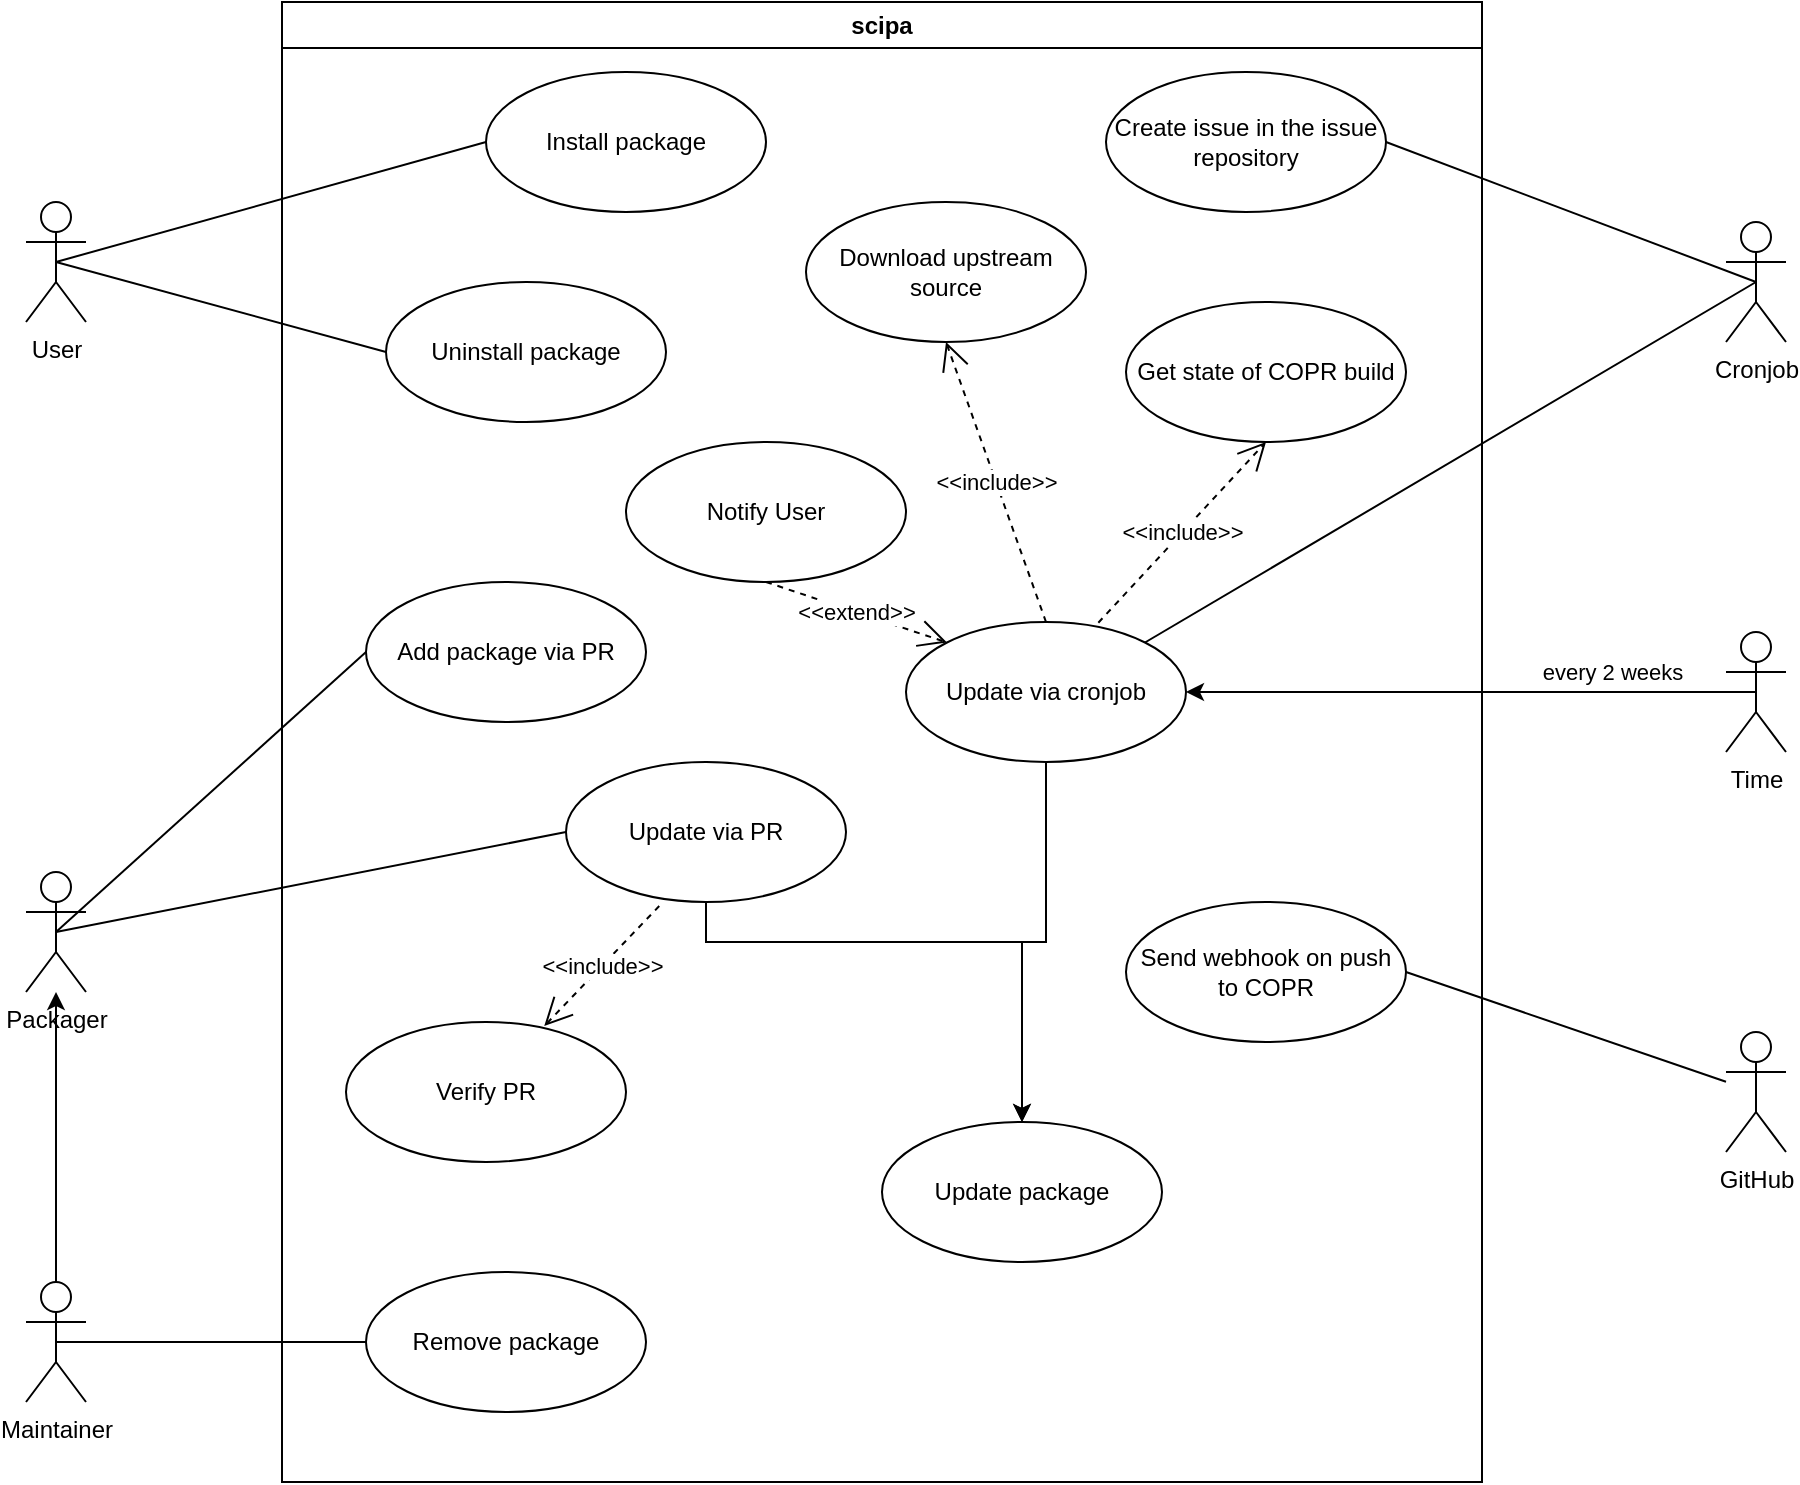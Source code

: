 <mxfile version="20.6.0" type="device"><diagram id="HmnamSy74lbGbZmnwSDK" name="Page-1"><mxGraphModel dx="1185" dy="683" grid="1" gridSize="10" guides="1" tooltips="1" connect="1" arrows="1" fold="1" page="1" pageScale="1.5" pageWidth="850" pageHeight="1100" math="0" shadow="0"><root><mxCell id="0"/><mxCell id="1" parent="0"/><mxCell id="mJGvlccXL0QJ9MeX4xHJ-4" value="scipa" style="swimlane;whiteSpace=wrap;html=1;" vertex="1" parent="1"><mxGeometry x="338" y="360" width="600" height="740" as="geometry"/></mxCell><mxCell id="mJGvlccXL0QJ9MeX4xHJ-7" value="Install package" style="ellipse;whiteSpace=wrap;html=1;" vertex="1" parent="mJGvlccXL0QJ9MeX4xHJ-4"><mxGeometry x="102" y="35" width="140" height="70" as="geometry"/></mxCell><mxCell id="mJGvlccXL0QJ9MeX4xHJ-8" value="Add package via PR" style="ellipse;whiteSpace=wrap;html=1;" vertex="1" parent="mJGvlccXL0QJ9MeX4xHJ-4"><mxGeometry x="42" y="290" width="140" height="70" as="geometry"/></mxCell><mxCell id="mJGvlccXL0QJ9MeX4xHJ-9" value="Uninstall package" style="ellipse;whiteSpace=wrap;html=1;" vertex="1" parent="mJGvlccXL0QJ9MeX4xHJ-4"><mxGeometry x="52" y="140" width="140" height="70" as="geometry"/></mxCell><mxCell id="mJGvlccXL0QJ9MeX4xHJ-10" value="Update package" style="ellipse;whiteSpace=wrap;html=1;" vertex="1" parent="mJGvlccXL0QJ9MeX4xHJ-4"><mxGeometry x="300" y="560" width="140" height="70" as="geometry"/></mxCell><mxCell id="mJGvlccXL0QJ9MeX4xHJ-11" value="Remove package" style="ellipse;whiteSpace=wrap;html=1;" vertex="1" parent="mJGvlccXL0QJ9MeX4xHJ-4"><mxGeometry x="42" y="635" width="140" height="70" as="geometry"/></mxCell><mxCell id="mJGvlccXL0QJ9MeX4xHJ-24" value="Notify User" style="ellipse;whiteSpace=wrap;html=1;" vertex="1" parent="mJGvlccXL0QJ9MeX4xHJ-4"><mxGeometry x="172" y="220" width="140" height="70" as="geometry"/></mxCell><mxCell id="mJGvlccXL0QJ9MeX4xHJ-40" value="Send webhook on push to COPR" style="ellipse;whiteSpace=wrap;html=1;" vertex="1" parent="mJGvlccXL0QJ9MeX4xHJ-4"><mxGeometry x="422" y="450" width="140" height="70" as="geometry"/></mxCell><mxCell id="mJGvlccXL0QJ9MeX4xHJ-72" style="edgeStyle=orthogonalEdgeStyle;rounded=0;orthogonalLoop=1;jettySize=auto;html=1;" edge="1" parent="mJGvlccXL0QJ9MeX4xHJ-4" source="mJGvlccXL0QJ9MeX4xHJ-46" target="mJGvlccXL0QJ9MeX4xHJ-10"><mxGeometry relative="1" as="geometry"><Array as="points"><mxPoint x="212" y="470"/><mxPoint x="370" y="470"/></Array></mxGeometry></mxCell><mxCell id="mJGvlccXL0QJ9MeX4xHJ-46" value="Update via PR" style="ellipse;whiteSpace=wrap;html=1;" vertex="1" parent="mJGvlccXL0QJ9MeX4xHJ-4"><mxGeometry x="142" y="380" width="140" height="70" as="geometry"/></mxCell><mxCell id="mJGvlccXL0QJ9MeX4xHJ-73" style="edgeStyle=orthogonalEdgeStyle;rounded=0;orthogonalLoop=1;jettySize=auto;html=1;" edge="1" parent="mJGvlccXL0QJ9MeX4xHJ-4" source="mJGvlccXL0QJ9MeX4xHJ-47" target="mJGvlccXL0QJ9MeX4xHJ-10"><mxGeometry relative="1" as="geometry"/></mxCell><mxCell id="mJGvlccXL0QJ9MeX4xHJ-47" value="Update via cronjob" style="ellipse;whiteSpace=wrap;html=1;" vertex="1" parent="mJGvlccXL0QJ9MeX4xHJ-4"><mxGeometry x="312" y="310" width="140" height="70" as="geometry"/></mxCell><mxCell id="mJGvlccXL0QJ9MeX4xHJ-59" value="&amp;lt;&amp;lt;extend&amp;gt;&amp;gt;" style="endArrow=open;endSize=12;dashed=1;html=1;rounded=0;exitX=0.5;exitY=1;exitDx=0;exitDy=0;entryX=0;entryY=0;entryDx=0;entryDy=0;" edge="1" parent="mJGvlccXL0QJ9MeX4xHJ-4" source="mJGvlccXL0QJ9MeX4xHJ-24" target="mJGvlccXL0QJ9MeX4xHJ-47"><mxGeometry width="160" relative="1" as="geometry"><mxPoint x="262" y="370" as="sourcePoint"/><mxPoint x="422" y="370" as="targetPoint"/></mxGeometry></mxCell><mxCell id="mJGvlccXL0QJ9MeX4xHJ-61" value="Create issue in the issue repository" style="ellipse;whiteSpace=wrap;html=1;" vertex="1" parent="mJGvlccXL0QJ9MeX4xHJ-4"><mxGeometry x="412" y="35" width="140" height="70" as="geometry"/></mxCell><mxCell id="mJGvlccXL0QJ9MeX4xHJ-62" value="Get state of COPR build" style="ellipse;whiteSpace=wrap;html=1;" vertex="1" parent="mJGvlccXL0QJ9MeX4xHJ-4"><mxGeometry x="422" y="150" width="140" height="70" as="geometry"/></mxCell><mxCell id="mJGvlccXL0QJ9MeX4xHJ-63" value="&amp;lt;&amp;lt;include&amp;gt;&amp;gt;" style="endArrow=open;endSize=12;dashed=1;html=1;rounded=0;exitX=0.687;exitY=0.005;exitDx=0;exitDy=0;entryX=0.5;entryY=1;entryDx=0;entryDy=0;exitPerimeter=0;" edge="1" parent="mJGvlccXL0QJ9MeX4xHJ-4" source="mJGvlccXL0QJ9MeX4xHJ-47" target="mJGvlccXL0QJ9MeX4xHJ-62"><mxGeometry width="160" relative="1" as="geometry"><mxPoint x="222" y="350" as="sourcePoint"/><mxPoint x="382" y="350" as="targetPoint"/></mxGeometry></mxCell><mxCell id="mJGvlccXL0QJ9MeX4xHJ-64" value="Download upstream source" style="ellipse;whiteSpace=wrap;html=1;" vertex="1" parent="mJGvlccXL0QJ9MeX4xHJ-4"><mxGeometry x="262" y="100" width="140" height="70" as="geometry"/></mxCell><mxCell id="mJGvlccXL0QJ9MeX4xHJ-66" value="&amp;lt;&amp;lt;include&amp;gt;&amp;gt;" style="endArrow=open;endSize=12;dashed=1;html=1;rounded=0;entryX=0.5;entryY=1;entryDx=0;entryDy=0;exitX=0.5;exitY=0;exitDx=0;exitDy=0;" edge="1" parent="mJGvlccXL0QJ9MeX4xHJ-4" source="mJGvlccXL0QJ9MeX4xHJ-47" target="mJGvlccXL0QJ9MeX4xHJ-64"><mxGeometry width="160" relative="1" as="geometry"><mxPoint x="222" y="400" as="sourcePoint"/><mxPoint x="382" y="400" as="targetPoint"/></mxGeometry></mxCell><mxCell id="mJGvlccXL0QJ9MeX4xHJ-70" value="Verify PR" style="ellipse;whiteSpace=wrap;html=1;" vertex="1" parent="mJGvlccXL0QJ9MeX4xHJ-4"><mxGeometry x="32" y="510" width="140" height="70" as="geometry"/></mxCell><mxCell id="mJGvlccXL0QJ9MeX4xHJ-71" value="&amp;lt;&amp;lt;include&amp;gt;&amp;gt;" style="endArrow=open;endSize=12;dashed=1;html=1;rounded=0;exitX=0.333;exitY=1.029;exitDx=0;exitDy=0;exitPerimeter=0;entryX=0.708;entryY=0.029;entryDx=0;entryDy=0;entryPerimeter=0;" edge="1" parent="mJGvlccXL0QJ9MeX4xHJ-4" source="mJGvlccXL0QJ9MeX4xHJ-46" target="mJGvlccXL0QJ9MeX4xHJ-70"><mxGeometry width="160" relative="1" as="geometry"><mxPoint x="222" y="430" as="sourcePoint"/><mxPoint x="382" y="430" as="targetPoint"/></mxGeometry></mxCell><mxCell id="mJGvlccXL0QJ9MeX4xHJ-5" value="&lt;div&gt;User&lt;/div&gt;" style="shape=umlActor;verticalLabelPosition=bottom;verticalAlign=top;html=1;" vertex="1" parent="1"><mxGeometry x="210" y="460" width="30" height="60" as="geometry"/></mxCell><mxCell id="mJGvlccXL0QJ9MeX4xHJ-6" value="Packager" style="shape=umlActor;verticalLabelPosition=bottom;verticalAlign=top;html=1;" vertex="1" parent="1"><mxGeometry x="210" y="795" width="30" height="60" as="geometry"/></mxCell><mxCell id="mJGvlccXL0QJ9MeX4xHJ-21" value="&lt;div&gt;Cronjob&lt;/div&gt;" style="shape=umlActor;verticalLabelPosition=bottom;verticalAlign=top;html=1;" vertex="1" parent="1"><mxGeometry x="1060" y="470" width="30" height="60" as="geometry"/></mxCell><mxCell id="mJGvlccXL0QJ9MeX4xHJ-32" value="" style="endArrow=none;html=1;rounded=0;exitX=0.5;exitY=0.5;exitDx=0;exitDy=0;exitPerimeter=0;entryX=0;entryY=0.5;entryDx=0;entryDy=0;" edge="1" parent="1" source="mJGvlccXL0QJ9MeX4xHJ-5" target="mJGvlccXL0QJ9MeX4xHJ-9"><mxGeometry relative="1" as="geometry"><mxPoint x="235" y="540" as="sourcePoint"/><mxPoint x="390" y="494.5" as="targetPoint"/></mxGeometry></mxCell><mxCell id="mJGvlccXL0QJ9MeX4xHJ-31" value="" style="endArrow=none;html=1;rounded=0;exitX=0.5;exitY=0.5;exitDx=0;exitDy=0;exitPerimeter=0;entryX=0;entryY=0.5;entryDx=0;entryDy=0;" edge="1" parent="1" source="mJGvlccXL0QJ9MeX4xHJ-5" target="mJGvlccXL0QJ9MeX4xHJ-7"><mxGeometry relative="1" as="geometry"><mxPoint x="220" y="484.5" as="sourcePoint"/><mxPoint x="380" y="484.5" as="targetPoint"/></mxGeometry></mxCell><mxCell id="mJGvlccXL0QJ9MeX4xHJ-35" value="" style="endArrow=none;html=1;rounded=0;entryX=0.5;entryY=0.5;entryDx=0;entryDy=0;entryPerimeter=0;exitX=0;exitY=0.5;exitDx=0;exitDy=0;" edge="1" parent="1" source="mJGvlccXL0QJ9MeX4xHJ-8" target="mJGvlccXL0QJ9MeX4xHJ-6"><mxGeometry relative="1" as="geometry"><mxPoint x="600" y="730" as="sourcePoint"/><mxPoint x="760" y="730" as="targetPoint"/></mxGeometry></mxCell><mxCell id="mJGvlccXL0QJ9MeX4xHJ-36" value="" style="endArrow=none;html=1;rounded=0;entryX=0.5;entryY=0.5;entryDx=0;entryDy=0;entryPerimeter=0;exitX=0;exitY=0.5;exitDx=0;exitDy=0;" edge="1" parent="1" source="mJGvlccXL0QJ9MeX4xHJ-46" target="mJGvlccXL0QJ9MeX4xHJ-6"><mxGeometry relative="1" as="geometry"><mxPoint x="420" y="740" as="sourcePoint"/><mxPoint x="235" y="835" as="targetPoint"/></mxGeometry></mxCell><mxCell id="mJGvlccXL0QJ9MeX4xHJ-37" value="" style="endArrow=none;html=1;rounded=0;entryX=0.5;entryY=0.5;entryDx=0;entryDy=0;entryPerimeter=0;exitX=0;exitY=0.5;exitDx=0;exitDy=0;" edge="1" parent="1" source="mJGvlccXL0QJ9MeX4xHJ-11" target="mJGvlccXL0QJ9MeX4xHJ-67"><mxGeometry relative="1" as="geometry"><mxPoint x="420" y="855" as="sourcePoint"/><mxPoint x="235" y="835" as="targetPoint"/></mxGeometry></mxCell><mxCell id="mJGvlccXL0QJ9MeX4xHJ-49" style="edgeStyle=orthogonalEdgeStyle;rounded=0;orthogonalLoop=1;jettySize=auto;html=1;exitX=0.5;exitY=0.5;exitDx=0;exitDy=0;exitPerimeter=0;entryX=1;entryY=0.5;entryDx=0;entryDy=0;" edge="1" parent="1" source="mJGvlccXL0QJ9MeX4xHJ-38" target="mJGvlccXL0QJ9MeX4xHJ-47"><mxGeometry relative="1" as="geometry"/></mxCell><mxCell id="mJGvlccXL0QJ9MeX4xHJ-50" value="every 2 weeks" style="edgeLabel;html=1;align=center;verticalAlign=middle;resizable=0;points=[];" vertex="1" connectable="0" parent="mJGvlccXL0QJ9MeX4xHJ-49"><mxGeometry x="-0.592" y="-2" relative="1" as="geometry"><mxPoint x="-14" y="-8" as="offset"/></mxGeometry></mxCell><mxCell id="mJGvlccXL0QJ9MeX4xHJ-38" value="&lt;div&gt;Time&lt;/div&gt;" style="shape=umlActor;verticalLabelPosition=bottom;verticalAlign=top;html=1;" vertex="1" parent="1"><mxGeometry x="1060" y="675" width="30" height="60" as="geometry"/></mxCell><mxCell id="mJGvlccXL0QJ9MeX4xHJ-39" value="&lt;div&gt;GitHub&lt;/div&gt;" style="shape=umlActor;verticalLabelPosition=bottom;verticalAlign=top;html=1;" vertex="1" parent="1"><mxGeometry x="1060" y="875" width="30" height="60" as="geometry"/></mxCell><mxCell id="mJGvlccXL0QJ9MeX4xHJ-41" value="" style="endArrow=none;html=1;rounded=0;entryX=1;entryY=0.5;entryDx=0;entryDy=0;" edge="1" parent="1" source="mJGvlccXL0QJ9MeX4xHJ-39" target="mJGvlccXL0QJ9MeX4xHJ-40"><mxGeometry relative="1" as="geometry"><mxPoint x="420" y="740" as="sourcePoint"/><mxPoint x="235" y="835" as="targetPoint"/></mxGeometry></mxCell><mxCell id="mJGvlccXL0QJ9MeX4xHJ-51" value="" style="endArrow=none;html=1;rounded=0;entryX=1;entryY=0;entryDx=0;entryDy=0;exitX=0.5;exitY=0.5;exitDx=0;exitDy=0;exitPerimeter=0;" edge="1" parent="1" source="mJGvlccXL0QJ9MeX4xHJ-21" target="mJGvlccXL0QJ9MeX4xHJ-47"><mxGeometry relative="1" as="geometry"><mxPoint x="1070" y="930" as="sourcePoint"/><mxPoint x="920" y="930" as="targetPoint"/></mxGeometry></mxCell><mxCell id="mJGvlccXL0QJ9MeX4xHJ-65" value="" style="endArrow=none;html=1;rounded=0;entryX=1;entryY=0.5;entryDx=0;entryDy=0;exitX=0.5;exitY=0.5;exitDx=0;exitDy=0;exitPerimeter=0;" edge="1" parent="1" source="mJGvlccXL0QJ9MeX4xHJ-21" target="mJGvlccXL0QJ9MeX4xHJ-61"><mxGeometry relative="1" as="geometry"><mxPoint x="1080" y="500" as="sourcePoint"/><mxPoint x="767.497" y="810.251" as="targetPoint"/></mxGeometry></mxCell><mxCell id="mJGvlccXL0QJ9MeX4xHJ-68" value="" style="edgeStyle=orthogonalEdgeStyle;rounded=0;orthogonalLoop=1;jettySize=auto;html=1;" edge="1" parent="1" source="mJGvlccXL0QJ9MeX4xHJ-67" target="mJGvlccXL0QJ9MeX4xHJ-6"><mxGeometry relative="1" as="geometry"/></mxCell><mxCell id="mJGvlccXL0QJ9MeX4xHJ-67" value="Maintainer" style="shape=umlActor;verticalLabelPosition=bottom;verticalAlign=top;html=1;" vertex="1" parent="1"><mxGeometry x="210" y="1000" width="30" height="60" as="geometry"/></mxCell></root></mxGraphModel></diagram></mxfile>